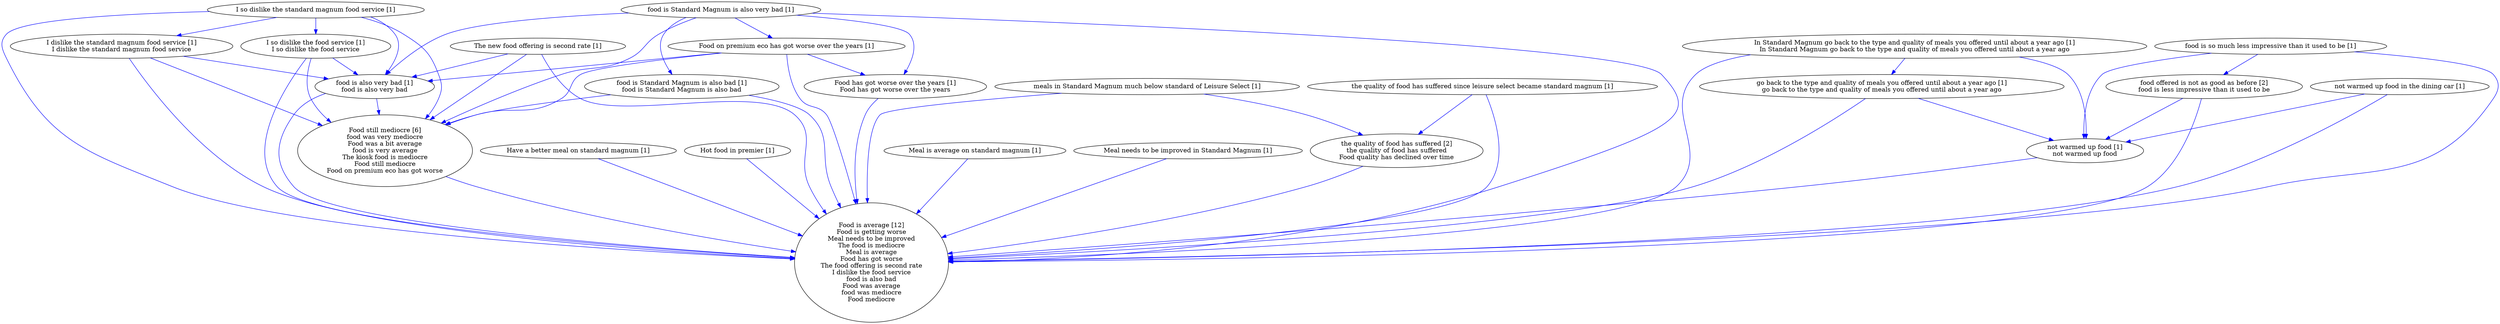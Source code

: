 digraph collapsedGraph {
"Food still mediocre [6]\nfood was very mediocre\nFood was a bit average\nfood is very average\nThe kiosk food is mediocre\nFood still mediocre\nFood on premium eco has got worse""food offered is not as good as before [2]\nfood is less impressive than it used to be""Food is average [12]\nFood is getting worse\nMeal needs to be improved\nThe food is mediocre\nMeal is average\nFood has got worse\nThe food offering is second rate\nI dislike the food service\nfood is also bad\nFood was average\nfood was mediocre\nFood mediocre""the quality of food has suffered [2]\nthe quality of food has suffered\nFood quality has declined over time""Food on premium eco has got worse over the years [1]""Food has got worse over the years [1]\nFood has got worse over the years""Have a better meal on standard magnum [1]""Hot food in premier [1]""I so dislike the standard magnum food service [1]""I dislike the standard magnum food service [1]\nI dislike the standard magnum food service""I so dislike the food service [1]\nI so dislike the food service""In Standard Magnum go back to the type and quality of meals you offered until about a year ago [1]\nIn Standard Magnum go back to the type and quality of meals you offered until about a year ago""go back to the type and quality of meals you offered until about a year ago [1]\ngo back to the type and quality of meals you offered until about a year ago""Meal is average on standard magnum [1]""Meal needs to be improved in Standard Magnum [1]""The new food offering is second rate [1]""food is Standard Magnum is also very bad [1]""food is Standard Magnum is also bad [1]\nfood is Standard Magnum is also bad""food is also very bad [1]\nfood is also very bad""food is so much less impressive than it used to be [1]""meals in Standard Magnum much below standard of Leisure Select [1]""not warmed up food in the dining car [1]""not warmed up food [1]\nnot warmed up food""the quality of food has suffered since leisure select became standard magnum [1]""food is Standard Magnum is also very bad [1]" -> "Food is average [12]\nFood is getting worse\nMeal needs to be improved\nThe food is mediocre\nMeal is average\nFood has got worse\nThe food offering is second rate\nI dislike the food service\nfood is also bad\nFood was average\nfood was mediocre\nFood mediocre" [color=blue]
"food is Standard Magnum is also bad [1]\nfood is Standard Magnum is also bad" -> "Food is average [12]\nFood is getting worse\nMeal needs to be improved\nThe food is mediocre\nMeal is average\nFood has got worse\nThe food offering is second rate\nI dislike the food service\nfood is also bad\nFood was average\nfood was mediocre\nFood mediocre" [color=blue]
"the quality of food has suffered [2]\nthe quality of food has suffered\nFood quality has declined over time" -> "Food is average [12]\nFood is getting worse\nMeal needs to be improved\nThe food is mediocre\nMeal is average\nFood has got worse\nThe food offering is second rate\nI dislike the food service\nfood is also bad\nFood was average\nfood was mediocre\nFood mediocre" [color=blue]
"food is Standard Magnum is also very bad [1]" -> "Food on premium eco has got worse over the years [1]" [color=blue]
"food is Standard Magnum is also very bad [1]" -> "Food still mediocre [6]\nfood was very mediocre\nFood was a bit average\nfood is very average\nThe kiosk food is mediocre\nFood still mediocre\nFood on premium eco has got worse" [color=blue]
"food is so much less impressive than it used to be [1]" -> "Food is average [12]\nFood is getting worse\nMeal needs to be improved\nThe food is mediocre\nMeal is average\nFood has got worse\nThe food offering is second rate\nI dislike the food service\nfood is also bad\nFood was average\nfood was mediocre\nFood mediocre" [color=blue]
"not warmed up food in the dining car [1]" -> "Food is average [12]\nFood is getting worse\nMeal needs to be improved\nThe food is mediocre\nMeal is average\nFood has got worse\nThe food offering is second rate\nI dislike the food service\nfood is also bad\nFood was average\nfood was mediocre\nFood mediocre" [color=blue]
"Food still mediocre [6]\nfood was very mediocre\nFood was a bit average\nfood is very average\nThe kiosk food is mediocre\nFood still mediocre\nFood on premium eco has got worse" -> "Food is average [12]\nFood is getting worse\nMeal needs to be improved\nThe food is mediocre\nMeal is average\nFood has got worse\nThe food offering is second rate\nI dislike the food service\nfood is also bad\nFood was average\nfood was mediocre\nFood mediocre" [color=blue]
"food is so much less impressive than it used to be [1]" -> "not warmed up food [1]\nnot warmed up food" [color=blue]
"food is so much less impressive than it used to be [1]" -> "food offered is not as good as before [2]\nfood is less impressive than it used to be" [color=blue]
"In Standard Magnum go back to the type and quality of meals you offered until about a year ago [1]\nIn Standard Magnum go back to the type and quality of meals you offered until about a year ago" -> "Food is average [12]\nFood is getting worse\nMeal needs to be improved\nThe food is mediocre\nMeal is average\nFood has got worse\nThe food offering is second rate\nI dislike the food service\nfood is also bad\nFood was average\nfood was mediocre\nFood mediocre" [color=blue]
"food is also very bad [1]\nfood is also very bad" -> "Food is average [12]\nFood is getting worse\nMeal needs to be improved\nThe food is mediocre\nMeal is average\nFood has got worse\nThe food offering is second rate\nI dislike the food service\nfood is also bad\nFood was average\nfood was mediocre\nFood mediocre" [color=blue]
"Food on premium eco has got worse over the years [1]" -> "Food is average [12]\nFood is getting worse\nMeal needs to be improved\nThe food is mediocre\nMeal is average\nFood has got worse\nThe food offering is second rate\nI dislike the food service\nfood is also bad\nFood was average\nfood was mediocre\nFood mediocre" [color=blue]
"go back to the type and quality of meals you offered until about a year ago [1]\ngo back to the type and quality of meals you offered until about a year ago" -> "Food is average [12]\nFood is getting worse\nMeal needs to be improved\nThe food is mediocre\nMeal is average\nFood has got worse\nThe food offering is second rate\nI dislike the food service\nfood is also bad\nFood was average\nfood was mediocre\nFood mediocre" [color=blue]
"Food on premium eco has got worse over the years [1]" -> "Food still mediocre [6]\nfood was very mediocre\nFood was a bit average\nfood is very average\nThe kiosk food is mediocre\nFood still mediocre\nFood on premium eco has got worse" [color=blue]
"not warmed up food [1]\nnot warmed up food" -> "Food is average [12]\nFood is getting worse\nMeal needs to be improved\nThe food is mediocre\nMeal is average\nFood has got worse\nThe food offering is second rate\nI dislike the food service\nfood is also bad\nFood was average\nfood was mediocre\nFood mediocre" [color=blue]
"I so dislike the food service [1]\nI so dislike the food service" -> "Food is average [12]\nFood is getting worse\nMeal needs to be improved\nThe food is mediocre\nMeal is average\nFood has got worse\nThe food offering is second rate\nI dislike the food service\nfood is also bad\nFood was average\nfood was mediocre\nFood mediocre" [color=blue]
"I so dislike the food service [1]\nI so dislike the food service" -> "Food still mediocre [6]\nfood was very mediocre\nFood was a bit average\nfood is very average\nThe kiosk food is mediocre\nFood still mediocre\nFood on premium eco has got worse" [color=blue]
"I so dislike the food service [1]\nI so dislike the food service" -> "food is also very bad [1]\nfood is also very bad" [color=blue]
"go back to the type and quality of meals you offered until about a year ago [1]\ngo back to the type and quality of meals you offered until about a year ago" -> "not warmed up food [1]\nnot warmed up food" [color=blue]
"The new food offering is second rate [1]" -> "food is also very bad [1]\nfood is also very bad" [color=blue]
"I dislike the standard magnum food service [1]\nI dislike the standard magnum food service" -> "Food is average [12]\nFood is getting worse\nMeal needs to be improved\nThe food is mediocre\nMeal is average\nFood has got worse\nThe food offering is second rate\nI dislike the food service\nfood is also bad\nFood was average\nfood was mediocre\nFood mediocre" [color=blue]
"I dislike the standard magnum food service [1]\nI dislike the standard magnum food service" -> "Food still mediocre [6]\nfood was very mediocre\nFood was a bit average\nfood is very average\nThe kiosk food is mediocre\nFood still mediocre\nFood on premium eco has got worse" [color=blue]
"food offered is not as good as before [2]\nfood is less impressive than it used to be" -> "Food is average [12]\nFood is getting worse\nMeal needs to be improved\nThe food is mediocre\nMeal is average\nFood has got worse\nThe food offering is second rate\nI dislike the food service\nfood is also bad\nFood was average\nfood was mediocre\nFood mediocre" [color=blue]
"Meal is average on standard magnum [1]" -> "Food is average [12]\nFood is getting worse\nMeal needs to be improved\nThe food is mediocre\nMeal is average\nFood has got worse\nThe food offering is second rate\nI dislike the food service\nfood is also bad\nFood was average\nfood was mediocre\nFood mediocre" [color=blue]
"food offered is not as good as before [2]\nfood is less impressive than it used to be" -> "not warmed up food [1]\nnot warmed up food" [color=blue]
"Have a better meal on standard magnum [1]" -> "Food is average [12]\nFood is getting worse\nMeal needs to be improved\nThe food is mediocre\nMeal is average\nFood has got worse\nThe food offering is second rate\nI dislike the food service\nfood is also bad\nFood was average\nfood was mediocre\nFood mediocre" [color=blue]
"In Standard Magnum go back to the type and quality of meals you offered until about a year ago [1]\nIn Standard Magnum go back to the type and quality of meals you offered until about a year ago" -> "not warmed up food [1]\nnot warmed up food" [color=blue]
"I so dislike the standard magnum food service [1]" -> "Food still mediocre [6]\nfood was very mediocre\nFood was a bit average\nfood is very average\nThe kiosk food is mediocre\nFood still mediocre\nFood on premium eco has got worse" [color=blue]
"I so dislike the standard magnum food service [1]" -> "Food is average [12]\nFood is getting worse\nMeal needs to be improved\nThe food is mediocre\nMeal is average\nFood has got worse\nThe food offering is second rate\nI dislike the food service\nfood is also bad\nFood was average\nfood was mediocre\nFood mediocre" [color=blue]
"Meal needs to be improved in Standard Magnum [1]" -> "Food is average [12]\nFood is getting worse\nMeal needs to be improved\nThe food is mediocre\nMeal is average\nFood has got worse\nThe food offering is second rate\nI dislike the food service\nfood is also bad\nFood was average\nfood was mediocre\nFood mediocre" [color=blue]
"the quality of food has suffered since leisure select became standard magnum [1]" -> "Food is average [12]\nFood is getting worse\nMeal needs to be improved\nThe food is mediocre\nMeal is average\nFood has got worse\nThe food offering is second rate\nI dislike the food service\nfood is also bad\nFood was average\nfood was mediocre\nFood mediocre" [color=blue]
"food is also very bad [1]\nfood is also very bad" -> "Food still mediocre [6]\nfood was very mediocre\nFood was a bit average\nfood is very average\nThe kiosk food is mediocre\nFood still mediocre\nFood on premium eco has got worse" [color=blue]
"I so dislike the standard magnum food service [1]" -> "food is also very bad [1]\nfood is also very bad" [color=blue]
"the quality of food has suffered since leisure select became standard magnum [1]" -> "the quality of food has suffered [2]\nthe quality of food has suffered\nFood quality has declined over time" [color=blue]
"The new food offering is second rate [1]" -> "Food is average [12]\nFood is getting worse\nMeal needs to be improved\nThe food is mediocre\nMeal is average\nFood has got worse\nThe food offering is second rate\nI dislike the food service\nfood is also bad\nFood was average\nfood was mediocre\nFood mediocre" [color=blue]
"Hot food in premier [1]" -> "Food is average [12]\nFood is getting worse\nMeal needs to be improved\nThe food is mediocre\nMeal is average\nFood has got worse\nThe food offering is second rate\nI dislike the food service\nfood is also bad\nFood was average\nfood was mediocre\nFood mediocre" [color=blue]
"meals in Standard Magnum much below standard of Leisure Select [1]" -> "Food is average [12]\nFood is getting worse\nMeal needs to be improved\nThe food is mediocre\nMeal is average\nFood has got worse\nThe food offering is second rate\nI dislike the food service\nfood is also bad\nFood was average\nfood was mediocre\nFood mediocre" [color=blue]
"Food has got worse over the years [1]\nFood has got worse over the years" -> "Food is average [12]\nFood is getting worse\nMeal needs to be improved\nThe food is mediocre\nMeal is average\nFood has got worse\nThe food offering is second rate\nI dislike the food service\nfood is also bad\nFood was average\nfood was mediocre\nFood mediocre" [color=blue]
"meals in Standard Magnum much below standard of Leisure Select [1]" -> "the quality of food has suffered [2]\nthe quality of food has suffered\nFood quality has declined over time" [color=blue]
"food is Standard Magnum is also bad [1]\nfood is Standard Magnum is also bad" -> "Food still mediocre [6]\nfood was very mediocre\nFood was a bit average\nfood is very average\nThe kiosk food is mediocre\nFood still mediocre\nFood on premium eco has got worse" [color=blue]
"I dislike the standard magnum food service [1]\nI dislike the standard magnum food service" -> "food is also very bad [1]\nfood is also very bad" [color=blue]
"Food on premium eco has got worse over the years [1]" -> "food is also very bad [1]\nfood is also very bad" [color=blue]
"The new food offering is second rate [1]" -> "Food still mediocre [6]\nfood was very mediocre\nFood was a bit average\nfood is very average\nThe kiosk food is mediocre\nFood still mediocre\nFood on premium eco has got worse" [color=blue]
"Food on premium eco has got worse over the years [1]" -> "Food has got worse over the years [1]\nFood has got worse over the years" [color=blue]
"I so dislike the standard magnum food service [1]" -> "I dislike the standard magnum food service [1]\nI dislike the standard magnum food service" [color=blue]
"I so dislike the standard magnum food service [1]" -> "I so dislike the food service [1]\nI so dislike the food service" [color=blue]
"In Standard Magnum go back to the type and quality of meals you offered until about a year ago [1]\nIn Standard Magnum go back to the type and quality of meals you offered until about a year ago" -> "go back to the type and quality of meals you offered until about a year ago [1]\ngo back to the type and quality of meals you offered until about a year ago" [color=blue]
"food is Standard Magnum is also very bad [1]" -> "food is Standard Magnum is also bad [1]\nfood is Standard Magnum is also bad" [color=blue]
"food is Standard Magnum is also very bad [1]" -> "food is also very bad [1]\nfood is also very bad" [color=blue]
"not warmed up food in the dining car [1]" -> "not warmed up food [1]\nnot warmed up food" [color=blue]
"food is Standard Magnum is also very bad [1]" -> "Food has got worse over the years [1]\nFood has got worse over the years" [color=blue]
}
